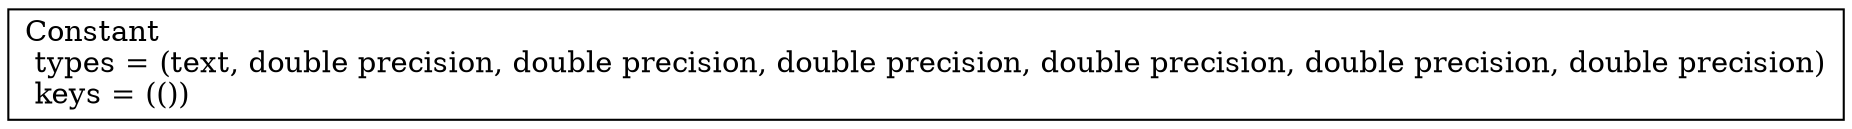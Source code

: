 digraph G {
    node0 [shape = record, label=" Constant\l  types = (text, double precision, double precision, double precision, double precision, double precision, double precision)\l  keys = (())\l"]
}
